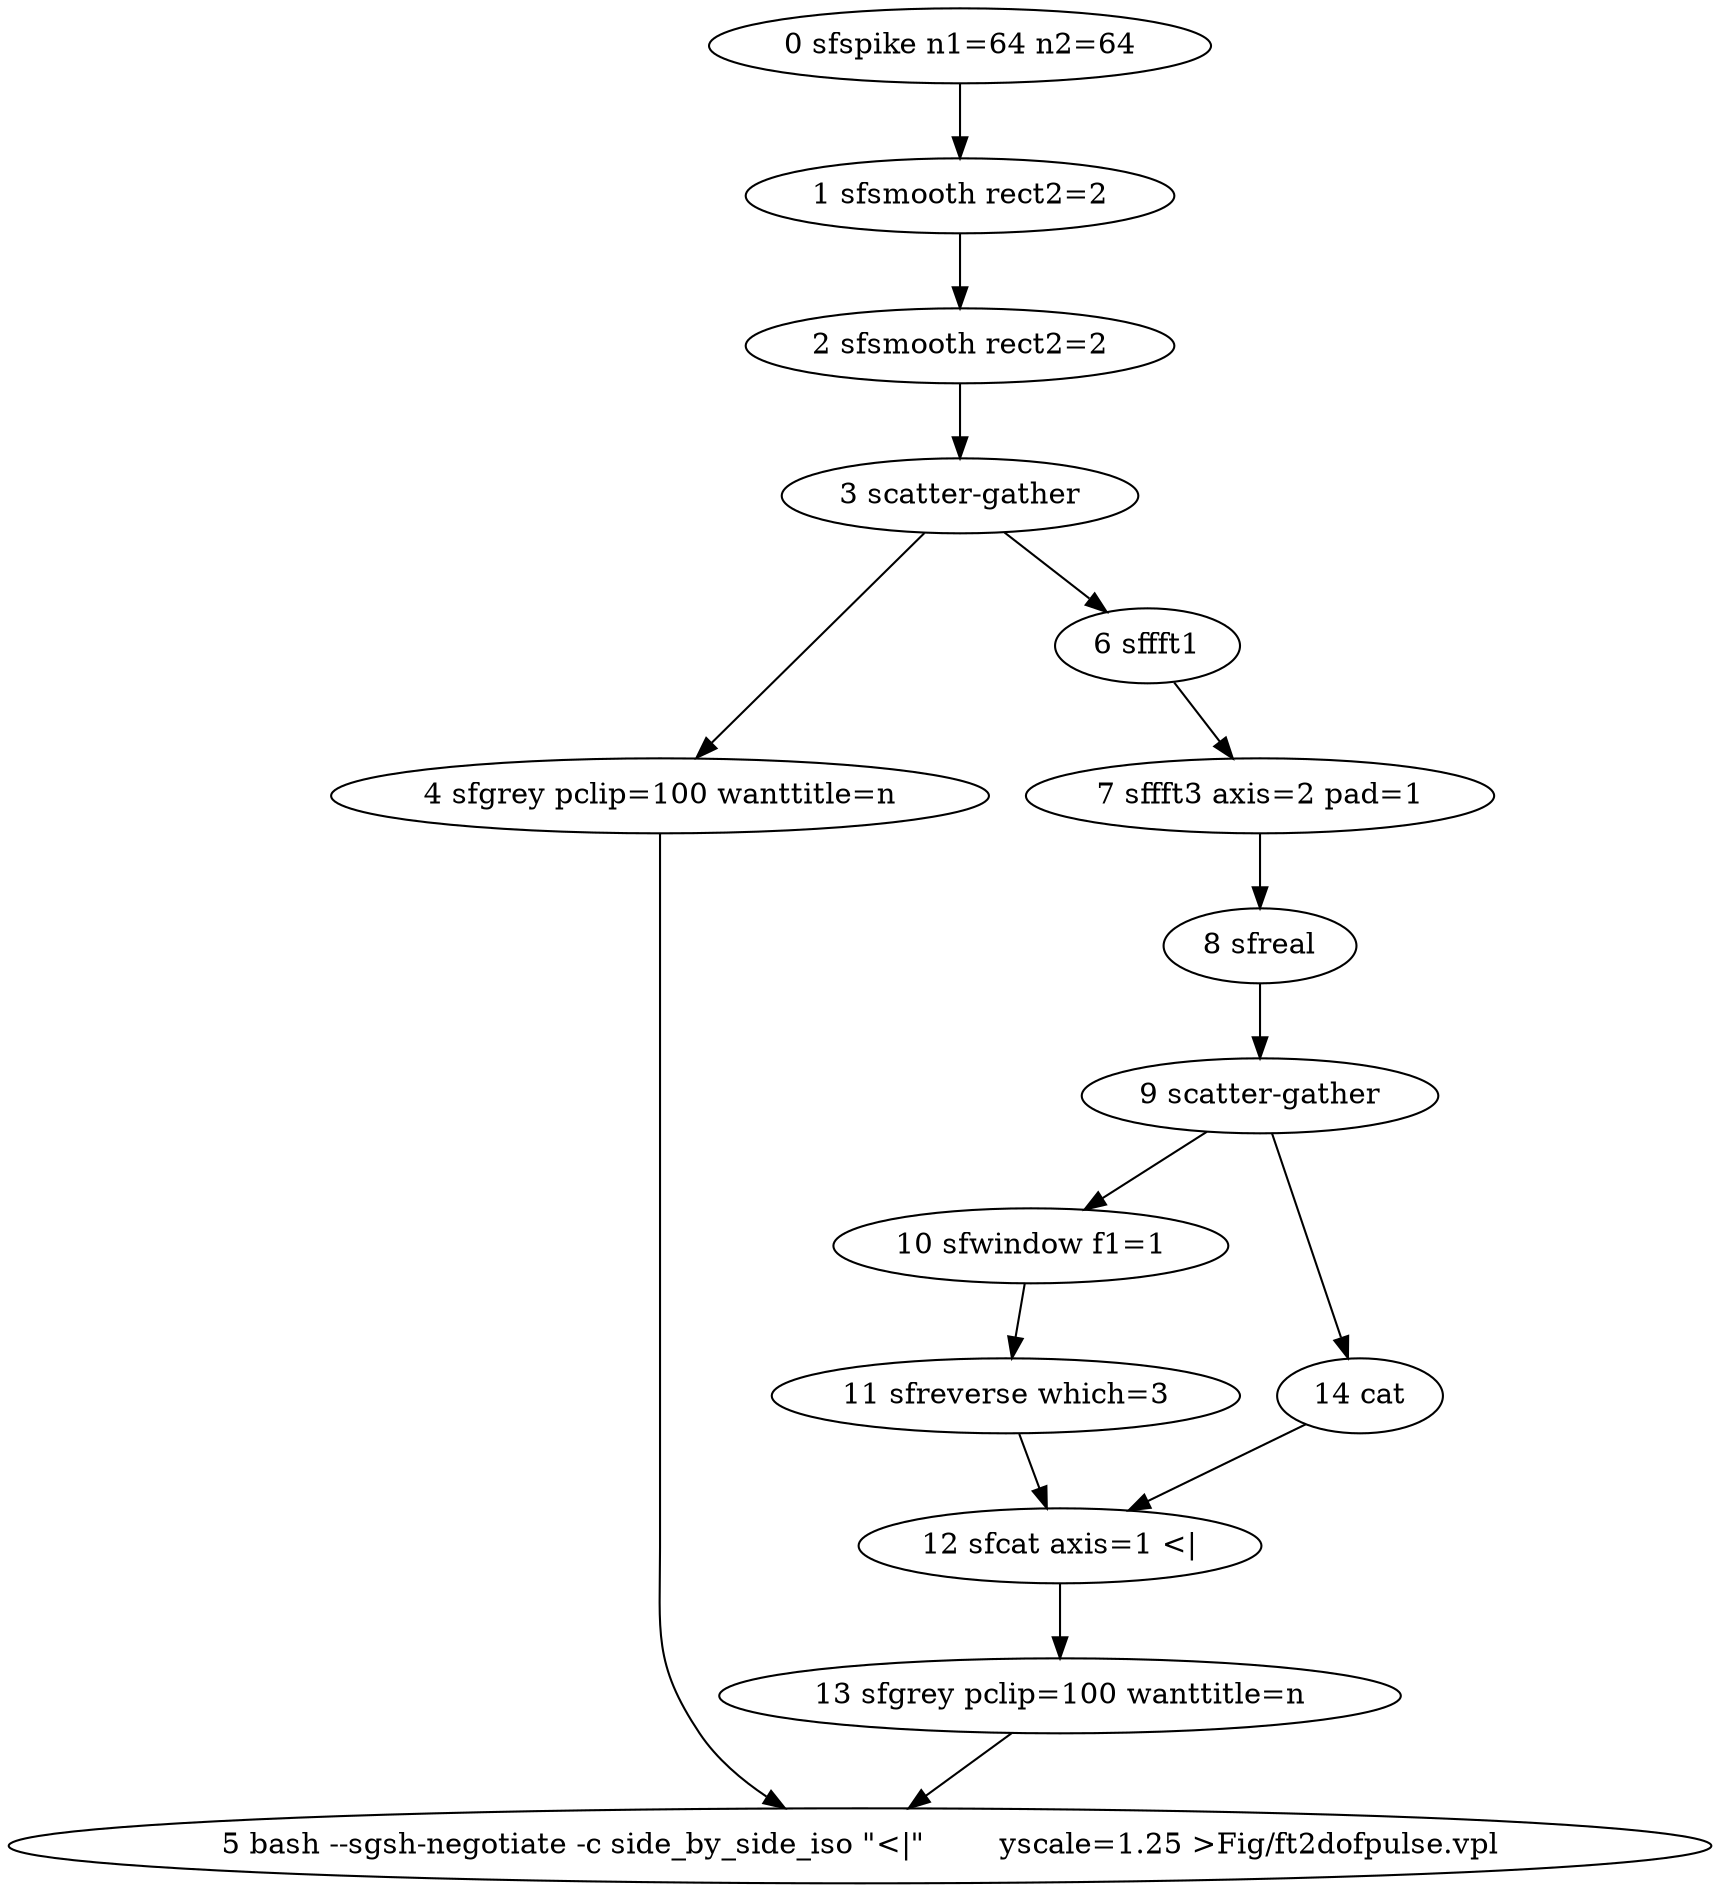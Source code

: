 digraph {
	n0 [label="0 sfspike n1=64 n2=64"];
	n0 -> n1;
	n1 [label="1 sfsmooth rect2=2"];
	n1 -> n2;
	n2 [label="2 sfsmooth rect2=2"];
	n2 -> n3;
	n3 [label="3 scatter-gather"];
	n3 -> n4;
	n3 -> n6;
	n4 [label="4 sfgrey pclip=100 wanttitle=n"];
	n4 -> n5;
	n5 [label="5 bash --sgsh-negotiate -c side_by_side_iso \"<|\" \
	   yscale=1.25 >Fig/ft2dofpulse.vpl"];
	n6 [label="6 sffft1"];
	n6 -> n7;
	n7 [label="7 sffft3 axis=2 pad=1"];
	n7 -> n8;
	n8 [label="8 sfreal"];
	n8 -> n9;
	n9 [label="9 scatter-gather"];
	n9 -> n10;
	n9 -> n14;
	n10 [label="10 sfwindow f1=1"];
	n10 -> n11;
	n11 [label="11 sfreverse which=3"];
	n11 -> n12;
	n12 [label="12 sfcat axis=1 <|"];
	n12 -> n13;
	n13 [label="13 sfgrey pclip=100 wanttitle=n"];
	n13 -> n5;
	n14 [label="14 cat"];
	n14 -> n12;
}
digraph {
	n0 [label="0 sfspike n1=64 d1=1"];
	n0 -> n1;
	n1 [label="1 sfspray n=32 d=1"];
	n1 -> n2;
	n2 [label="2 sfput label2=space"];
	n2 -> n3;
	n3 [label="3 sflmostretch delay=0 v0=-1"];
	n3 -> n4;
	n4 [label="4 scatter-gather"];
	n4 -> n5;
	n4 -> n23;
	n5 [label="5 sfwindow f2=1"];
	n5 -> n6;
	n6 [label="6 sfreverse which=2"];
	n6 -> n7;
	n7 [label="7 sfcat axis=2 <|"];
	n7 -> n8;
	n8 [label="8 scatter-gather"];
	n8 -> n9;
	n8 -> n11;
	n9 [label="9 sfgrey pclip=100 wanttitle=n"];
	n9 -> n10;
	n10 [label="10 bash --sgsh-negotiate -c side_by_side_iso \"<|\" \
		yscale=1.25 >Fig/airwave.vpl"];
	n11 [label="11 sffft1"];
	n11 -> n12;
	n12 [label="12 sffft3 sign=1"];
	n12 -> n13;
	n13 [label="13 scatter-gather"];
	n13 -> n14;
	n13 -> n22;
	n14 [label="14 sfreal"];
	n14 -> n15;
	n15 [label="15 sfmath nostdin=y re=/proc/self/fd/0"];
	n15 -> n16;
	n16 [label="16 scatter-gather"];
	n16 -> n17;
	n16 -> n21;
	n17 [label="17 sfwindow f1=1"];
	n17 -> n18;
	n18 [label="18 sfreverse which=3"];
	n18 -> n19;
	n19 [label="19 sfcat axis=1 <|"];
	n19 -> n20;
	n20 [label="20 sfgrey pclip=100 wanttitle=n"];
	n20 -> n10;
	n21 [label="21 cat"];
	n21 -> n19;
	n22 [label="22 sfimag"];
	n22 -> n15;
	n23 [label="23 cat"];
	n23 -> n7;
}
